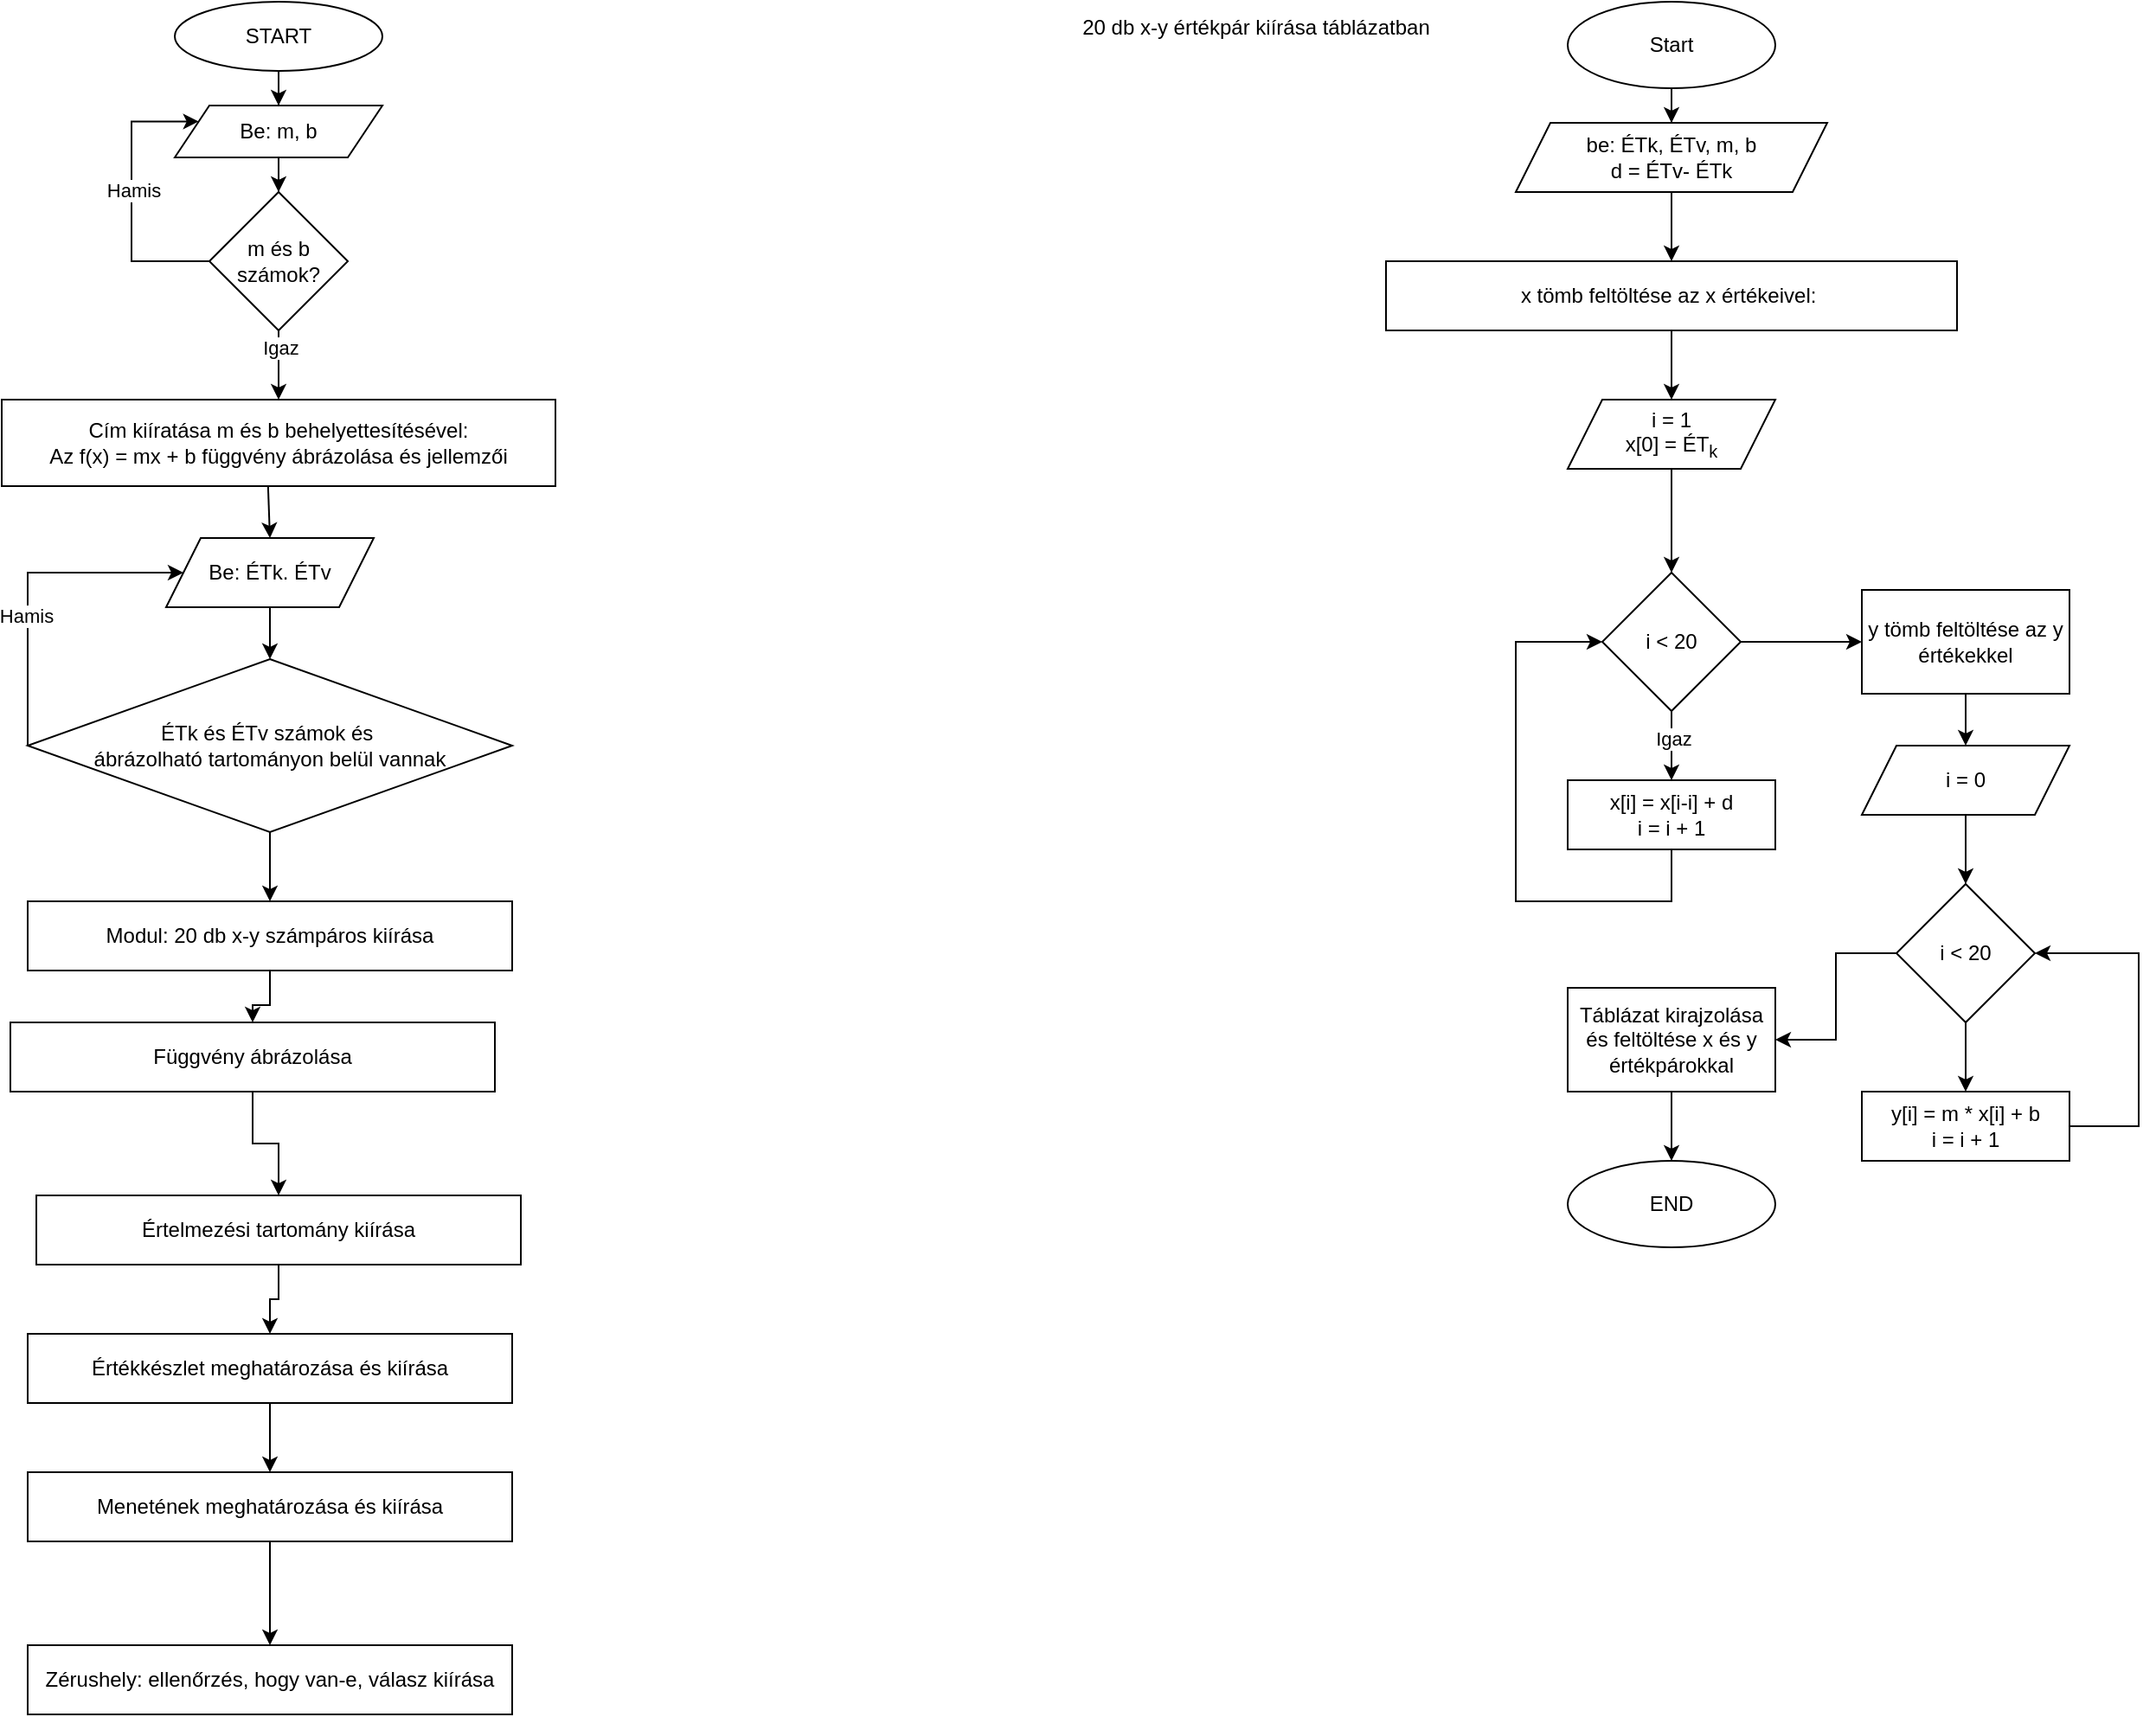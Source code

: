 <mxfile version="26.0.11">
  <diagram name="Page-1" id="zzpxHZpjNp8iE-DCdj2p">
    <mxGraphModel dx="1053" dy="730" grid="1" gridSize="10" guides="1" tooltips="1" connect="1" arrows="1" fold="1" page="1" pageScale="1" pageWidth="850" pageHeight="1100" math="0" shadow="0">
      <root>
        <mxCell id="0" />
        <mxCell id="1" parent="0" />
        <mxCell id="isprb13NTtYWQOviIAQ4-6" value="" style="edgeStyle=orthogonalEdgeStyle;rounded=0;orthogonalLoop=1;jettySize=auto;html=1;" edge="1" parent="1" source="isprb13NTtYWQOviIAQ4-1" target="isprb13NTtYWQOviIAQ4-4">
          <mxGeometry relative="1" as="geometry" />
        </mxCell>
        <mxCell id="isprb13NTtYWQOviIAQ4-1" value="START" style="ellipse;whiteSpace=wrap;html=1;" vertex="1" parent="1">
          <mxGeometry x="365" y="10" width="120" height="40" as="geometry" />
        </mxCell>
        <mxCell id="isprb13NTtYWQOviIAQ4-8" value="" style="edgeStyle=orthogonalEdgeStyle;rounded=0;orthogonalLoop=1;jettySize=auto;html=1;" edge="1" parent="1" source="isprb13NTtYWQOviIAQ4-4" target="isprb13NTtYWQOviIAQ4-7">
          <mxGeometry relative="1" as="geometry" />
        </mxCell>
        <mxCell id="isprb13NTtYWQOviIAQ4-4" value="Be: m, b" style="shape=parallelogram;perimeter=parallelogramPerimeter;whiteSpace=wrap;html=1;fixedSize=1;" vertex="1" parent="1">
          <mxGeometry x="365" y="70" width="120" height="30" as="geometry" />
        </mxCell>
        <mxCell id="isprb13NTtYWQOviIAQ4-11" value="" style="edgeStyle=orthogonalEdgeStyle;rounded=0;orthogonalLoop=1;jettySize=auto;html=1;entryX=0.5;entryY=0;entryDx=0;entryDy=0;" edge="1" parent="1" source="isprb13NTtYWQOviIAQ4-7" target="isprb13NTtYWQOviIAQ4-23">
          <mxGeometry relative="1" as="geometry">
            <mxPoint x="550" y="230" as="targetPoint" />
          </mxGeometry>
        </mxCell>
        <mxCell id="isprb13NTtYWQOviIAQ4-12" value="Igaz" style="edgeLabel;html=1;align=center;verticalAlign=middle;resizable=0;points=[];" vertex="1" connectable="0" parent="isprb13NTtYWQOviIAQ4-11">
          <mxGeometry x="-0.511" y="1" relative="1" as="geometry">
            <mxPoint as="offset" />
          </mxGeometry>
        </mxCell>
        <mxCell id="isprb13NTtYWQOviIAQ4-13" style="edgeStyle=orthogonalEdgeStyle;rounded=0;orthogonalLoop=1;jettySize=auto;html=1;exitX=0;exitY=0.5;exitDx=0;exitDy=0;entryX=0;entryY=0.25;entryDx=0;entryDy=0;" edge="1" parent="1" source="isprb13NTtYWQOviIAQ4-7" target="isprb13NTtYWQOviIAQ4-4">
          <mxGeometry relative="1" as="geometry">
            <Array as="points">
              <mxPoint x="340" y="160" />
              <mxPoint x="340" y="79" />
            </Array>
          </mxGeometry>
        </mxCell>
        <mxCell id="isprb13NTtYWQOviIAQ4-14" value="Hamis" style="edgeLabel;html=1;align=center;verticalAlign=middle;resizable=0;points=[];" vertex="1" connectable="0" parent="isprb13NTtYWQOviIAQ4-13">
          <mxGeometry x="0.042" y="-1" relative="1" as="geometry">
            <mxPoint as="offset" />
          </mxGeometry>
        </mxCell>
        <mxCell id="isprb13NTtYWQOviIAQ4-7" value="m és b számok?" style="rhombus;whiteSpace=wrap;html=1;" vertex="1" parent="1">
          <mxGeometry x="385" y="120" width="80" height="80" as="geometry" />
        </mxCell>
        <mxCell id="isprb13NTtYWQOviIAQ4-20" value="" style="edgeStyle=orthogonalEdgeStyle;rounded=0;orthogonalLoop=1;jettySize=auto;html=1;" edge="1" parent="1" source="isprb13NTtYWQOviIAQ4-10" target="isprb13NTtYWQOviIAQ4-19">
          <mxGeometry relative="1" as="geometry" />
        </mxCell>
        <mxCell id="isprb13NTtYWQOviIAQ4-10" value="Be: ÉTk.&amp;nbsp;&lt;span style=&quot;background-color: transparent; color: light-dark(rgb(0, 0, 0), rgb(255, 255, 255));&quot;&gt;ÉTv&lt;/span&gt;" style="shape=parallelogram;perimeter=parallelogramPerimeter;whiteSpace=wrap;html=1;fixedSize=1;" vertex="1" parent="1">
          <mxGeometry x="360" y="320" width="120" height="40" as="geometry" />
        </mxCell>
        <mxCell id="isprb13NTtYWQOviIAQ4-19" value="ÉTk és ÉTv számok és&amp;nbsp;&lt;div&gt;ábrázolható tartományon belül vannak&lt;/div&gt;" style="rhombus;whiteSpace=wrap;html=1;" vertex="1" parent="1">
          <mxGeometry x="280" y="390" width="280" height="100" as="geometry" />
        </mxCell>
        <mxCell id="isprb13NTtYWQOviIAQ4-31" value="" style="edgeStyle=orthogonalEdgeStyle;rounded=0;orthogonalLoop=1;jettySize=auto;html=1;" edge="1" parent="1" source="isprb13NTtYWQOviIAQ4-21" target="isprb13NTtYWQOviIAQ4-30">
          <mxGeometry relative="1" as="geometry" />
        </mxCell>
        <mxCell id="isprb13NTtYWQOviIAQ4-21" value="Modul: 20 db x-y számpáros kiírása" style="whiteSpace=wrap;html=1;" vertex="1" parent="1">
          <mxGeometry x="280" y="530" width="280" height="40" as="geometry" />
        </mxCell>
        <mxCell id="isprb13NTtYWQOviIAQ4-23" value="Cím kiíratása m és b behelyettesítésével:&lt;br&gt;Az f(x) = mx + b függvény ábrázolása és jellemzői" style="rounded=0;whiteSpace=wrap;html=1;" vertex="1" parent="1">
          <mxGeometry x="265" y="240" width="320" height="50" as="geometry" />
        </mxCell>
        <mxCell id="isprb13NTtYWQOviIAQ4-33" value="" style="edgeStyle=orthogonalEdgeStyle;rounded=0;orthogonalLoop=1;jettySize=auto;html=1;" edge="1" parent="1" source="isprb13NTtYWQOviIAQ4-30" target="isprb13NTtYWQOviIAQ4-32">
          <mxGeometry relative="1" as="geometry" />
        </mxCell>
        <mxCell id="isprb13NTtYWQOviIAQ4-30" value="Függvény ábrázolása" style="whiteSpace=wrap;html=1;" vertex="1" parent="1">
          <mxGeometry x="270" y="600" width="280" height="40" as="geometry" />
        </mxCell>
        <mxCell id="isprb13NTtYWQOviIAQ4-35" value="" style="edgeStyle=orthogonalEdgeStyle;rounded=0;orthogonalLoop=1;jettySize=auto;html=1;" edge="1" parent="1" source="isprb13NTtYWQOviIAQ4-32" target="isprb13NTtYWQOviIAQ4-34">
          <mxGeometry relative="1" as="geometry" />
        </mxCell>
        <mxCell id="isprb13NTtYWQOviIAQ4-32" value="Értelmezési tartomány kiírása" style="whiteSpace=wrap;html=1;" vertex="1" parent="1">
          <mxGeometry x="285" y="700" width="280" height="40" as="geometry" />
        </mxCell>
        <mxCell id="isprb13NTtYWQOviIAQ4-37" value="" style="edgeStyle=orthogonalEdgeStyle;rounded=0;orthogonalLoop=1;jettySize=auto;html=1;" edge="1" parent="1" source="isprb13NTtYWQOviIAQ4-34" target="isprb13NTtYWQOviIAQ4-36">
          <mxGeometry relative="1" as="geometry" />
        </mxCell>
        <mxCell id="isprb13NTtYWQOviIAQ4-34" value="Értékkészlet meghatározása és kiírása" style="whiteSpace=wrap;html=1;" vertex="1" parent="1">
          <mxGeometry x="280" y="780" width="280" height="40" as="geometry" />
        </mxCell>
        <mxCell id="isprb13NTtYWQOviIAQ4-39" value="" style="edgeStyle=orthogonalEdgeStyle;rounded=0;orthogonalLoop=1;jettySize=auto;html=1;" edge="1" parent="1" source="isprb13NTtYWQOviIAQ4-36" target="isprb13NTtYWQOviIAQ4-38">
          <mxGeometry relative="1" as="geometry" />
        </mxCell>
        <mxCell id="isprb13NTtYWQOviIAQ4-36" value="Menetének meghatározása és kiírása" style="whiteSpace=wrap;html=1;" vertex="1" parent="1">
          <mxGeometry x="280" y="860" width="280" height="40" as="geometry" />
        </mxCell>
        <mxCell id="isprb13NTtYWQOviIAQ4-38" value="Zérushely: ellenőrzés, hogy van-e, válasz kiírása" style="whiteSpace=wrap;html=1;" vertex="1" parent="1">
          <mxGeometry x="280" y="960" width="280" height="40" as="geometry" />
        </mxCell>
        <mxCell id="isprb13NTtYWQOviIAQ4-42" value="" style="endArrow=classic;html=1;rounded=0;entryX=0.5;entryY=0;entryDx=0;entryDy=0;exitX=0.481;exitY=1;exitDx=0;exitDy=0;exitPerimeter=0;" edge="1" parent="1" source="isprb13NTtYWQOviIAQ4-23" target="isprb13NTtYWQOviIAQ4-10">
          <mxGeometry width="50" height="50" relative="1" as="geometry">
            <mxPoint x="400" y="320" as="sourcePoint" />
            <mxPoint x="520" y="340" as="targetPoint" />
          </mxGeometry>
        </mxCell>
        <mxCell id="isprb13NTtYWQOviIAQ4-43" value="" style="endArrow=classic;html=1;rounded=0;exitX=0;exitY=0.5;exitDx=0;exitDy=0;entryX=0;entryY=0.5;entryDx=0;entryDy=0;" edge="1" parent="1" source="isprb13NTtYWQOviIAQ4-19" target="isprb13NTtYWQOviIAQ4-10">
          <mxGeometry width="50" height="50" relative="1" as="geometry">
            <mxPoint x="140" y="420" as="sourcePoint" />
            <mxPoint x="190" y="370" as="targetPoint" />
            <Array as="points">
              <mxPoint x="280" y="340" />
            </Array>
          </mxGeometry>
        </mxCell>
        <mxCell id="isprb13NTtYWQOviIAQ4-44" value="Hamis" style="edgeLabel;html=1;align=center;verticalAlign=middle;resizable=0;points=[];" vertex="1" connectable="0" parent="isprb13NTtYWQOviIAQ4-43">
          <mxGeometry x="-0.21" y="1" relative="1" as="geometry">
            <mxPoint as="offset" />
          </mxGeometry>
        </mxCell>
        <mxCell id="isprb13NTtYWQOviIAQ4-45" value="" style="endArrow=classic;html=1;rounded=0;exitX=0.5;exitY=1;exitDx=0;exitDy=0;entryX=0.5;entryY=0;entryDx=0;entryDy=0;" edge="1" parent="1" source="isprb13NTtYWQOviIAQ4-19" target="isprb13NTtYWQOviIAQ4-21">
          <mxGeometry width="50" height="50" relative="1" as="geometry">
            <mxPoint x="400" y="520" as="sourcePoint" />
            <mxPoint x="460" y="510" as="targetPoint" />
          </mxGeometry>
        </mxCell>
        <mxCell id="isprb13NTtYWQOviIAQ4-48" value="" style="edgeStyle=orthogonalEdgeStyle;rounded=0;orthogonalLoop=1;jettySize=auto;html=1;entryX=0.5;entryY=0;entryDx=0;entryDy=0;" edge="1" parent="1" source="isprb13NTtYWQOviIAQ4-46" target="isprb13NTtYWQOviIAQ4-57">
          <mxGeometry relative="1" as="geometry" />
        </mxCell>
        <mxCell id="isprb13NTtYWQOviIAQ4-46" value="Start" style="ellipse;whiteSpace=wrap;html=1;" vertex="1" parent="1">
          <mxGeometry x="1170" y="10" width="120" height="50" as="geometry" />
        </mxCell>
        <mxCell id="isprb13NTtYWQOviIAQ4-52" value="" style="edgeStyle=orthogonalEdgeStyle;rounded=0;orthogonalLoop=1;jettySize=auto;html=1;" edge="1" parent="1" source="isprb13NTtYWQOviIAQ4-47" target="isprb13NTtYWQOviIAQ4-51">
          <mxGeometry relative="1" as="geometry" />
        </mxCell>
        <mxCell id="isprb13NTtYWQOviIAQ4-47" value="x tömb feltöltése az x értékeivel:&amp;nbsp;" style="whiteSpace=wrap;html=1;" vertex="1" parent="1">
          <mxGeometry x="1065" y="160" width="330" height="40" as="geometry" />
        </mxCell>
        <mxCell id="isprb13NTtYWQOviIAQ4-49" value="20 db x-y értékpár kiírása táblázatban" style="text;html=1;align=center;verticalAlign=middle;whiteSpace=wrap;rounded=0;" vertex="1" parent="1">
          <mxGeometry x="880" y="10" width="220" height="30" as="geometry" />
        </mxCell>
        <mxCell id="isprb13NTtYWQOviIAQ4-51" value="i = 1&lt;div&gt;x[0] = ÉT&lt;sub&gt;k&lt;/sub&gt;&lt;/div&gt;" style="shape=parallelogram;perimeter=parallelogramPerimeter;whiteSpace=wrap;html=1;fixedSize=1;" vertex="1" parent="1">
          <mxGeometry x="1170" y="240" width="120" height="40" as="geometry" />
        </mxCell>
        <mxCell id="isprb13NTtYWQOviIAQ4-56" value="" style="edgeStyle=orthogonalEdgeStyle;rounded=0;orthogonalLoop=1;jettySize=auto;html=1;" edge="1" parent="1" source="isprb13NTtYWQOviIAQ4-53" target="isprb13NTtYWQOviIAQ4-55">
          <mxGeometry relative="1" as="geometry" />
        </mxCell>
        <mxCell id="isprb13NTtYWQOviIAQ4-61" value="Igaz" style="edgeLabel;html=1;align=center;verticalAlign=middle;resizable=0;points=[];" vertex="1" connectable="0" parent="isprb13NTtYWQOviIAQ4-56">
          <mxGeometry x="-0.2" y="1" relative="1" as="geometry">
            <mxPoint as="offset" />
          </mxGeometry>
        </mxCell>
        <mxCell id="isprb13NTtYWQOviIAQ4-65" value="" style="edgeStyle=orthogonalEdgeStyle;rounded=0;orthogonalLoop=1;jettySize=auto;html=1;" edge="1" parent="1" source="isprb13NTtYWQOviIAQ4-53" target="isprb13NTtYWQOviIAQ4-66">
          <mxGeometry relative="1" as="geometry">
            <mxPoint x="1340" y="400" as="targetPoint" />
          </mxGeometry>
        </mxCell>
        <mxCell id="isprb13NTtYWQOviIAQ4-53" value="i &amp;lt; 20" style="rhombus;whiteSpace=wrap;html=1;" vertex="1" parent="1">
          <mxGeometry x="1190" y="340" width="80" height="80" as="geometry" />
        </mxCell>
        <mxCell id="isprb13NTtYWQOviIAQ4-55" value="x[i] = x[i-i] + d&lt;div&gt;i = i + 1&lt;/div&gt;" style="whiteSpace=wrap;html=1;" vertex="1" parent="1">
          <mxGeometry x="1170" y="460" width="120" height="40" as="geometry" />
        </mxCell>
        <mxCell id="isprb13NTtYWQOviIAQ4-58" value="" style="edgeStyle=orthogonalEdgeStyle;rounded=0;orthogonalLoop=1;jettySize=auto;html=1;" edge="1" parent="1" source="isprb13NTtYWQOviIAQ4-57" target="isprb13NTtYWQOviIAQ4-47">
          <mxGeometry relative="1" as="geometry" />
        </mxCell>
        <mxCell id="isprb13NTtYWQOviIAQ4-57" value="be: ÉTk, ÉTv, m, b&lt;div&gt;d = ÉTv- ÉTk&lt;/div&gt;" style="shape=parallelogram;perimeter=parallelogramPerimeter;whiteSpace=wrap;html=1;fixedSize=1;" vertex="1" parent="1">
          <mxGeometry x="1140" y="80" width="180" height="40" as="geometry" />
        </mxCell>
        <mxCell id="isprb13NTtYWQOviIAQ4-60" value="" style="endArrow=classic;html=1;rounded=0;exitX=0.5;exitY=1;exitDx=0;exitDy=0;entryX=0;entryY=0.5;entryDx=0;entryDy=0;" edge="1" parent="1" source="isprb13NTtYWQOviIAQ4-55" target="isprb13NTtYWQOviIAQ4-53">
          <mxGeometry width="50" height="50" relative="1" as="geometry">
            <mxPoint x="1030" y="320" as="sourcePoint" />
            <mxPoint x="1080" y="270" as="targetPoint" />
            <Array as="points">
              <mxPoint x="1230" y="530" />
              <mxPoint x="1140" y="530" />
              <mxPoint x="1140" y="380" />
            </Array>
          </mxGeometry>
        </mxCell>
        <mxCell id="isprb13NTtYWQOviIAQ4-63" value="" style="endArrow=classic;html=1;rounded=0;exitX=0.5;exitY=1;exitDx=0;exitDy=0;entryX=0.5;entryY=0;entryDx=0;entryDy=0;" edge="1" parent="1" source="isprb13NTtYWQOviIAQ4-51" target="isprb13NTtYWQOviIAQ4-53">
          <mxGeometry width="50" height="50" relative="1" as="geometry">
            <mxPoint x="1030" y="320" as="sourcePoint" />
            <mxPoint x="1080" y="270" as="targetPoint" />
          </mxGeometry>
        </mxCell>
        <mxCell id="isprb13NTtYWQOviIAQ4-68" value="" style="edgeStyle=orthogonalEdgeStyle;rounded=0;orthogonalLoop=1;jettySize=auto;html=1;" edge="1" parent="1" source="isprb13NTtYWQOviIAQ4-66" target="isprb13NTtYWQOviIAQ4-67">
          <mxGeometry relative="1" as="geometry" />
        </mxCell>
        <mxCell id="isprb13NTtYWQOviIAQ4-66" value="y tömb feltöltése az y értékekkel" style="rounded=0;whiteSpace=wrap;html=1;" vertex="1" parent="1">
          <mxGeometry x="1340" y="350" width="120" height="60" as="geometry" />
        </mxCell>
        <mxCell id="isprb13NTtYWQOviIAQ4-70" value="" style="edgeStyle=orthogonalEdgeStyle;rounded=0;orthogonalLoop=1;jettySize=auto;html=1;" edge="1" parent="1" source="isprb13NTtYWQOviIAQ4-67" target="isprb13NTtYWQOviIAQ4-69">
          <mxGeometry relative="1" as="geometry" />
        </mxCell>
        <mxCell id="isprb13NTtYWQOviIAQ4-67" value="i = 0" style="shape=parallelogram;perimeter=parallelogramPerimeter;whiteSpace=wrap;html=1;fixedSize=1;rounded=0;" vertex="1" parent="1">
          <mxGeometry x="1340" y="440" width="120" height="40" as="geometry" />
        </mxCell>
        <mxCell id="isprb13NTtYWQOviIAQ4-72" value="" style="edgeStyle=orthogonalEdgeStyle;rounded=0;orthogonalLoop=1;jettySize=auto;html=1;" edge="1" parent="1" source="isprb13NTtYWQOviIAQ4-69" target="isprb13NTtYWQOviIAQ4-71">
          <mxGeometry relative="1" as="geometry" />
        </mxCell>
        <mxCell id="isprb13NTtYWQOviIAQ4-75" value="" style="edgeStyle=orthogonalEdgeStyle;rounded=0;orthogonalLoop=1;jettySize=auto;html=1;" edge="1" parent="1" source="isprb13NTtYWQOviIAQ4-69" target="isprb13NTtYWQOviIAQ4-74">
          <mxGeometry relative="1" as="geometry" />
        </mxCell>
        <mxCell id="isprb13NTtYWQOviIAQ4-69" value="i &amp;lt; 20" style="rhombus;whiteSpace=wrap;html=1;rounded=0;" vertex="1" parent="1">
          <mxGeometry x="1360" y="520" width="80" height="80" as="geometry" />
        </mxCell>
        <mxCell id="isprb13NTtYWQOviIAQ4-71" value="y[i] = m * x[i] + b&lt;div&gt;i = i + 1&lt;/div&gt;" style="whiteSpace=wrap;html=1;rounded=0;" vertex="1" parent="1">
          <mxGeometry x="1340" y="640" width="120" height="40" as="geometry" />
        </mxCell>
        <mxCell id="isprb13NTtYWQOviIAQ4-73" value="" style="endArrow=classic;html=1;rounded=0;exitX=1;exitY=0.5;exitDx=0;exitDy=0;entryX=1;entryY=0.5;entryDx=0;entryDy=0;" edge="1" parent="1" source="isprb13NTtYWQOviIAQ4-71" target="isprb13NTtYWQOviIAQ4-69">
          <mxGeometry width="50" height="50" relative="1" as="geometry">
            <mxPoint x="1030" y="520" as="sourcePoint" />
            <mxPoint x="1080" y="470" as="targetPoint" />
            <Array as="points">
              <mxPoint x="1500" y="660" />
              <mxPoint x="1500" y="560" />
            </Array>
          </mxGeometry>
        </mxCell>
        <mxCell id="isprb13NTtYWQOviIAQ4-74" value="Táblázat kirajzolása és feltöltése x és y értékpárokkal" style="whiteSpace=wrap;html=1;rounded=0;" vertex="1" parent="1">
          <mxGeometry x="1170" y="580" width="120" height="60" as="geometry" />
        </mxCell>
        <mxCell id="isprb13NTtYWQOviIAQ4-76" value="END" style="ellipse;whiteSpace=wrap;html=1;" vertex="1" parent="1">
          <mxGeometry x="1170" y="680" width="120" height="50" as="geometry" />
        </mxCell>
        <mxCell id="isprb13NTtYWQOviIAQ4-77" value="" style="endArrow=classic;html=1;rounded=0;exitX=0.5;exitY=1;exitDx=0;exitDy=0;entryX=0.5;entryY=0;entryDx=0;entryDy=0;" edge="1" parent="1" source="isprb13NTtYWQOviIAQ4-74" target="isprb13NTtYWQOviIAQ4-76">
          <mxGeometry width="50" height="50" relative="1" as="geometry">
            <mxPoint x="1030" y="520" as="sourcePoint" />
            <mxPoint x="1080" y="470" as="targetPoint" />
          </mxGeometry>
        </mxCell>
      </root>
    </mxGraphModel>
  </diagram>
</mxfile>
